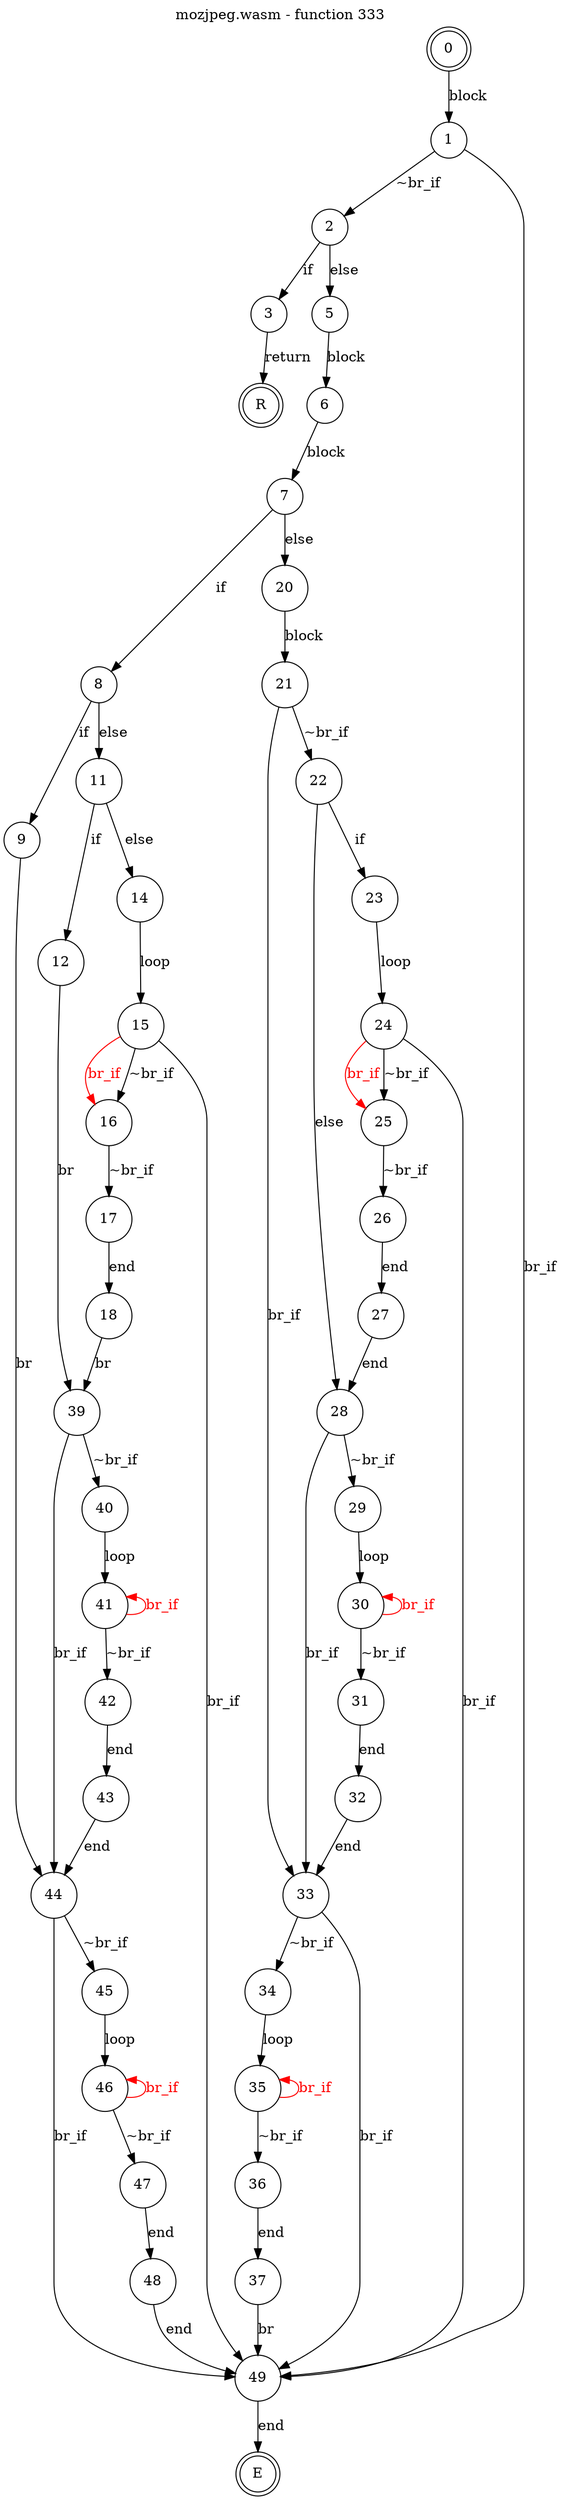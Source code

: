 digraph finite_state_machine {
    label = "mozjpeg.wasm - function 333"
    labelloc =  t
    labelfontsize = 16
    labelfontcolor = black
    labelfontname = "Helvetica"
    node [shape = doublecircle]; 0 E R ;
    node [shape = circle];
    0 -> 1[label="block"];
    1 -> 2[label="~br_if"];
    1 -> 49[label="br_if"];
    2 -> 3[label="if"];
    2 -> 5[label="else"];
    3 -> R[label="return"];
    5 -> 6[label="block"];
    6 -> 7[label="block"];
    7 -> 8[label="if"];
    7 -> 20[label="else"];
    8 -> 9[label="if"];
    8 -> 11[label="else"];
    9 -> 44[label="br"];
    11 -> 12[label="if"];
    11 -> 14[label="else"];
    12 -> 39[label="br"];
    14 -> 15[label="loop"];
    15 -> 16[label="~br_if"];
    15 -> 49[label="br_if"];
    16 -> 17[label="~br_if"];
    16 -> 15[color="red" dir=back fontcolor="red" label="br_if"];
    17 -> 18[label="end"];
    18 -> 39[label="br"];
    20 -> 21[label="block"];
    21 -> 22[label="~br_if"];
    21 -> 33[label="br_if"];
    22 -> 23[label="if"];
    22 -> 28[label="else"];
    23 -> 24[label="loop"];
    24 -> 25[label="~br_if"];
    24 -> 49[label="br_if"];
    25 -> 26[label="~br_if"];
    25 -> 24[color="red" dir=back fontcolor="red" label="br_if"];
    26 -> 27[label="end"];
    27 -> 28[label="end"];
    28 -> 29[label="~br_if"];
    28 -> 33[label="br_if"];
    29 -> 30[label="loop"];
    30 -> 31[label="~br_if"];
    30 -> 30[color="red" dir=back fontcolor="red" label="br_if"];
    31 -> 32[label="end"];
    32 -> 33[label="end"];
    33 -> 34[label="~br_if"];
    33 -> 49[label="br_if"];
    34 -> 35[label="loop"];
    35 -> 36[label="~br_if"];
    35 -> 35[color="red" dir=back fontcolor="red" label="br_if"];
    36 -> 37[label="end"];
    37 -> 49[label="br"];
    39 -> 40[label="~br_if"];
    39 -> 44[label="br_if"];
    40 -> 41[label="loop"];
    41 -> 42[label="~br_if"];
    41 -> 41[color="red" dir=back fontcolor="red" label="br_if"];
    42 -> 43[label="end"];
    43 -> 44[label="end"];
    44 -> 45[label="~br_if"];
    44 -> 49[label="br_if"];
    45 -> 46[label="loop"];
    46 -> 47[label="~br_if"];
    46 -> 46[color="red" dir=back fontcolor="red" label="br_if"];
    47 -> 48[label="end"];
    48 -> 49[label="end"];
    49 -> E[label="end"];
}
